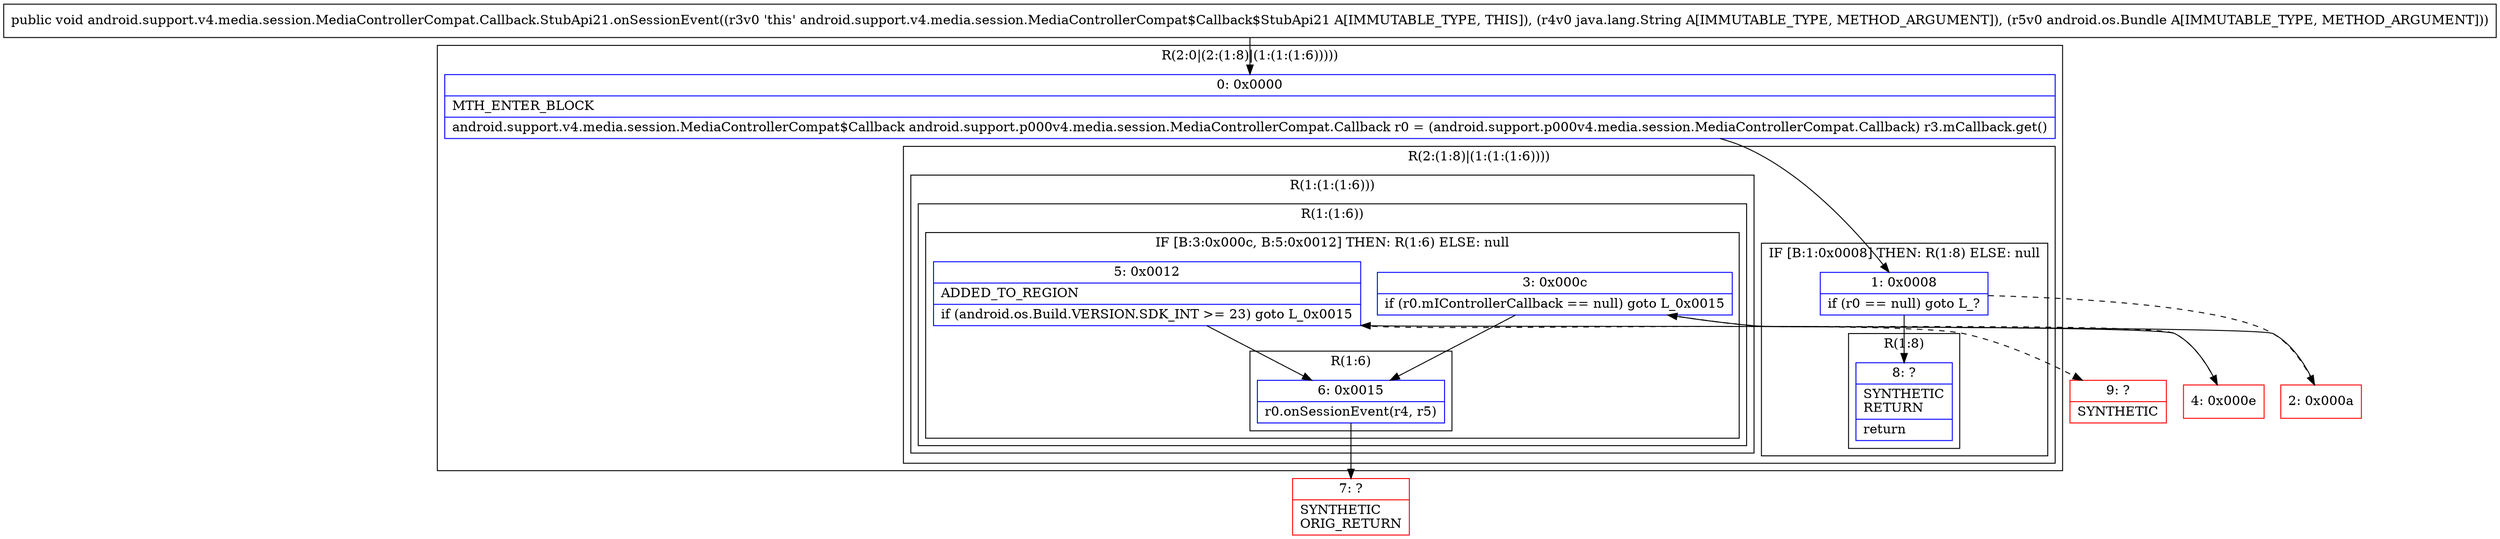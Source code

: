 digraph "CFG forandroid.support.v4.media.session.MediaControllerCompat.Callback.StubApi21.onSessionEvent(Ljava\/lang\/String;Landroid\/os\/Bundle;)V" {
subgraph cluster_Region_281069441 {
label = "R(2:0|(2:(1:8)|(1:(1:(1:6)))))";
node [shape=record,color=blue];
Node_0 [shape=record,label="{0\:\ 0x0000|MTH_ENTER_BLOCK\l|android.support.v4.media.session.MediaControllerCompat$Callback android.support.p000v4.media.session.MediaControllerCompat.Callback r0 = (android.support.p000v4.media.session.MediaControllerCompat.Callback) r3.mCallback.get()\l}"];
subgraph cluster_Region_1731290406 {
label = "R(2:(1:8)|(1:(1:(1:6))))";
node [shape=record,color=blue];
subgraph cluster_IfRegion_1833084523 {
label = "IF [B:1:0x0008] THEN: R(1:8) ELSE: null";
node [shape=record,color=blue];
Node_1 [shape=record,label="{1\:\ 0x0008|if (r0 == null) goto L_?\l}"];
subgraph cluster_Region_1787434988 {
label = "R(1:8)";
node [shape=record,color=blue];
Node_8 [shape=record,label="{8\:\ ?|SYNTHETIC\lRETURN\l|return\l}"];
}
}
subgraph cluster_Region_1090000130 {
label = "R(1:(1:(1:6)))";
node [shape=record,color=blue];
subgraph cluster_Region_1320804006 {
label = "R(1:(1:6))";
node [shape=record,color=blue];
subgraph cluster_IfRegion_1298769536 {
label = "IF [B:3:0x000c, B:5:0x0012] THEN: R(1:6) ELSE: null";
node [shape=record,color=blue];
Node_3 [shape=record,label="{3\:\ 0x000c|if (r0.mIControllerCallback == null) goto L_0x0015\l}"];
Node_5 [shape=record,label="{5\:\ 0x0012|ADDED_TO_REGION\l|if (android.os.Build.VERSION.SDK_INT \>= 23) goto L_0x0015\l}"];
subgraph cluster_Region_675404134 {
label = "R(1:6)";
node [shape=record,color=blue];
Node_6 [shape=record,label="{6\:\ 0x0015|r0.onSessionEvent(r4, r5)\l}"];
}
}
}
}
}
}
Node_2 [shape=record,color=red,label="{2\:\ 0x000a}"];
Node_4 [shape=record,color=red,label="{4\:\ 0x000e}"];
Node_7 [shape=record,color=red,label="{7\:\ ?|SYNTHETIC\lORIG_RETURN\l}"];
Node_9 [shape=record,color=red,label="{9\:\ ?|SYNTHETIC\l}"];
MethodNode[shape=record,label="{public void android.support.v4.media.session.MediaControllerCompat.Callback.StubApi21.onSessionEvent((r3v0 'this' android.support.v4.media.session.MediaControllerCompat$Callback$StubApi21 A[IMMUTABLE_TYPE, THIS]), (r4v0 java.lang.String A[IMMUTABLE_TYPE, METHOD_ARGUMENT]), (r5v0 android.os.Bundle A[IMMUTABLE_TYPE, METHOD_ARGUMENT])) }"];
MethodNode -> Node_0;
Node_0 -> Node_1;
Node_1 -> Node_2[style=dashed];
Node_1 -> Node_8;
Node_3 -> Node_4[style=dashed];
Node_3 -> Node_6;
Node_5 -> Node_6;
Node_5 -> Node_9[style=dashed];
Node_6 -> Node_7;
Node_2 -> Node_3;
Node_4 -> Node_5;
}


